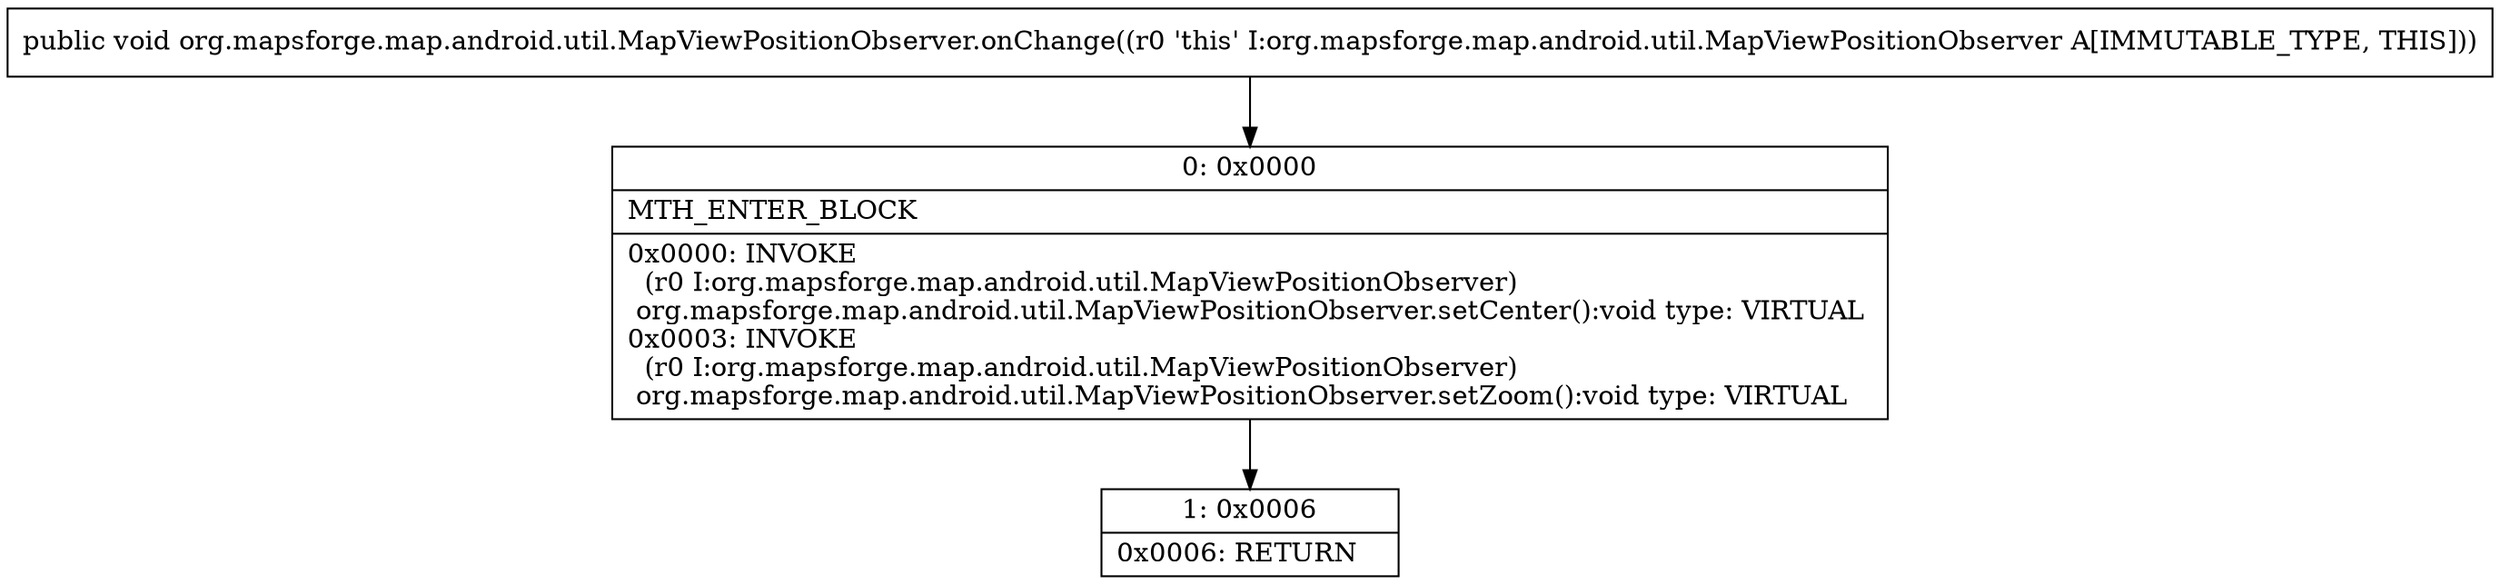 digraph "CFG fororg.mapsforge.map.android.util.MapViewPositionObserver.onChange()V" {
Node_0 [shape=record,label="{0\:\ 0x0000|MTH_ENTER_BLOCK\l|0x0000: INVOKE  \l  (r0 I:org.mapsforge.map.android.util.MapViewPositionObserver)\l org.mapsforge.map.android.util.MapViewPositionObserver.setCenter():void type: VIRTUAL \l0x0003: INVOKE  \l  (r0 I:org.mapsforge.map.android.util.MapViewPositionObserver)\l org.mapsforge.map.android.util.MapViewPositionObserver.setZoom():void type: VIRTUAL \l}"];
Node_1 [shape=record,label="{1\:\ 0x0006|0x0006: RETURN   \l}"];
MethodNode[shape=record,label="{public void org.mapsforge.map.android.util.MapViewPositionObserver.onChange((r0 'this' I:org.mapsforge.map.android.util.MapViewPositionObserver A[IMMUTABLE_TYPE, THIS])) }"];
MethodNode -> Node_0;
Node_0 -> Node_1;
}

